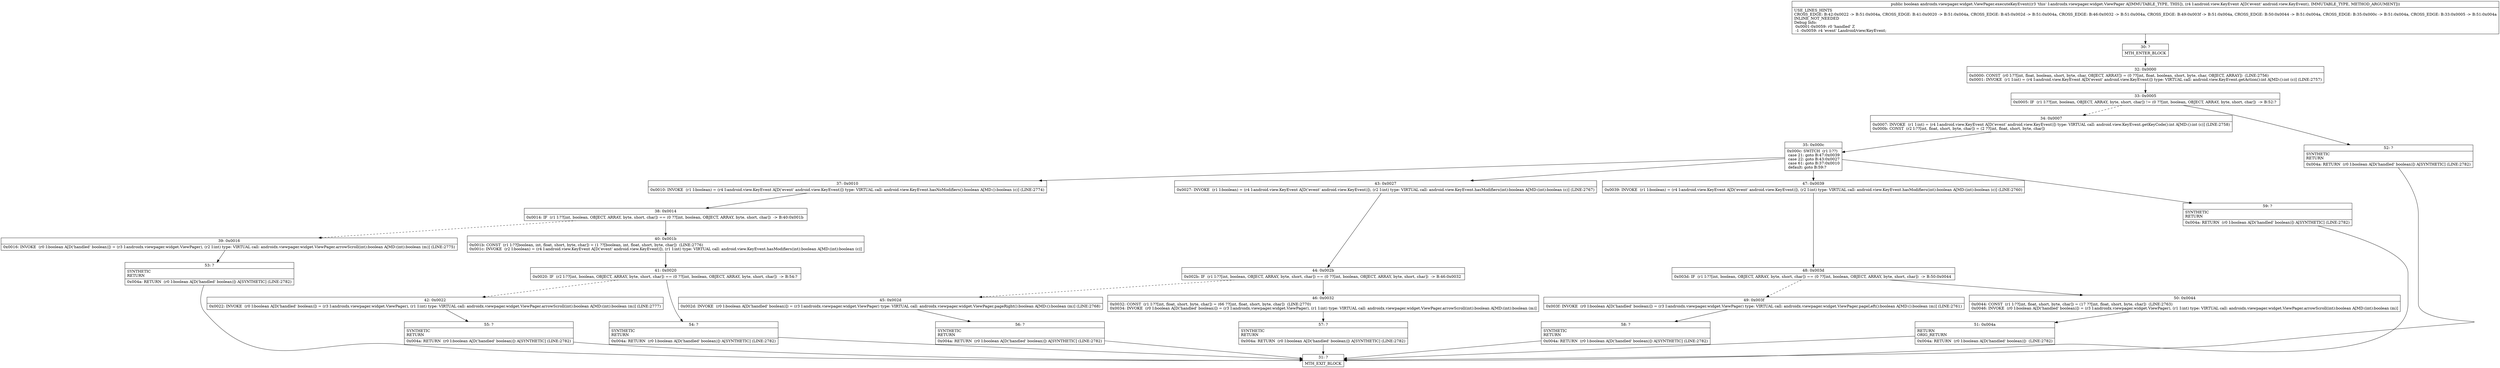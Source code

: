 digraph "CFG forandroidx.viewpager.widget.ViewPager.executeKeyEvent(Landroid\/view\/KeyEvent;)Z" {
Node_30 [shape=record,label="{30\:\ ?|MTH_ENTER_BLOCK\l}"];
Node_32 [shape=record,label="{32\:\ 0x0000|0x0000: CONST  (r0 I:??[int, float, boolean, short, byte, char, OBJECT, ARRAY]) = (0 ??[int, float, boolean, short, byte, char, OBJECT, ARRAY])  (LINE:2756)\l0x0001: INVOKE  (r1 I:int) = (r4 I:android.view.KeyEvent A[D('event' android.view.KeyEvent)]) type: VIRTUAL call: android.view.KeyEvent.getAction():int A[MD:():int (c)] (LINE:2757)\l}"];
Node_33 [shape=record,label="{33\:\ 0x0005|0x0005: IF  (r1 I:??[int, boolean, OBJECT, ARRAY, byte, short, char]) != (0 ??[int, boolean, OBJECT, ARRAY, byte, short, char])  \-\> B:52:? \l}"];
Node_34 [shape=record,label="{34\:\ 0x0007|0x0007: INVOKE  (r1 I:int) = (r4 I:android.view.KeyEvent A[D('event' android.view.KeyEvent)]) type: VIRTUAL call: android.view.KeyEvent.getKeyCode():int A[MD:():int (c)] (LINE:2758)\l0x000b: CONST  (r2 I:??[int, float, short, byte, char]) = (2 ??[int, float, short, byte, char]) \l}"];
Node_35 [shape=record,label="{35\:\ 0x000c|0x000c: SWITCH  (r1 I:??)\l case 21: goto B:47:0x0039\l case 22: goto B:43:0x0027\l case 61: goto B:37:0x0010\l default: goto B:59:? \l}"];
Node_37 [shape=record,label="{37\:\ 0x0010|0x0010: INVOKE  (r1 I:boolean) = (r4 I:android.view.KeyEvent A[D('event' android.view.KeyEvent)]) type: VIRTUAL call: android.view.KeyEvent.hasNoModifiers():boolean A[MD:():boolean (c)] (LINE:2774)\l}"];
Node_38 [shape=record,label="{38\:\ 0x0014|0x0014: IF  (r1 I:??[int, boolean, OBJECT, ARRAY, byte, short, char]) == (0 ??[int, boolean, OBJECT, ARRAY, byte, short, char])  \-\> B:40:0x001b \l}"];
Node_39 [shape=record,label="{39\:\ 0x0016|0x0016: INVOKE  (r0 I:boolean A[D('handled' boolean)]) = (r3 I:androidx.viewpager.widget.ViewPager), (r2 I:int) type: VIRTUAL call: androidx.viewpager.widget.ViewPager.arrowScroll(int):boolean A[MD:(int):boolean (m)] (LINE:2775)\l}"];
Node_53 [shape=record,label="{53\:\ ?|SYNTHETIC\lRETURN\l|0x004a: RETURN  (r0 I:boolean A[D('handled' boolean)]) A[SYNTHETIC] (LINE:2782)\l}"];
Node_31 [shape=record,label="{31\:\ ?|MTH_EXIT_BLOCK\l}"];
Node_40 [shape=record,label="{40\:\ 0x001b|0x001b: CONST  (r1 I:??[boolean, int, float, short, byte, char]) = (1 ??[boolean, int, float, short, byte, char])  (LINE:2776)\l0x001c: INVOKE  (r2 I:boolean) = (r4 I:android.view.KeyEvent A[D('event' android.view.KeyEvent)]), (r1 I:int) type: VIRTUAL call: android.view.KeyEvent.hasModifiers(int):boolean A[MD:(int):boolean (c)]\l}"];
Node_41 [shape=record,label="{41\:\ 0x0020|0x0020: IF  (r2 I:??[int, boolean, OBJECT, ARRAY, byte, short, char]) == (0 ??[int, boolean, OBJECT, ARRAY, byte, short, char])  \-\> B:54:? \l}"];
Node_42 [shape=record,label="{42\:\ 0x0022|0x0022: INVOKE  (r0 I:boolean A[D('handled' boolean)]) = (r3 I:androidx.viewpager.widget.ViewPager), (r1 I:int) type: VIRTUAL call: androidx.viewpager.widget.ViewPager.arrowScroll(int):boolean A[MD:(int):boolean (m)] (LINE:2777)\l}"];
Node_55 [shape=record,label="{55\:\ ?|SYNTHETIC\lRETURN\l|0x004a: RETURN  (r0 I:boolean A[D('handled' boolean)]) A[SYNTHETIC] (LINE:2782)\l}"];
Node_54 [shape=record,label="{54\:\ ?|SYNTHETIC\lRETURN\l|0x004a: RETURN  (r0 I:boolean A[D('handled' boolean)]) A[SYNTHETIC] (LINE:2782)\l}"];
Node_43 [shape=record,label="{43\:\ 0x0027|0x0027: INVOKE  (r1 I:boolean) = (r4 I:android.view.KeyEvent A[D('event' android.view.KeyEvent)]), (r2 I:int) type: VIRTUAL call: android.view.KeyEvent.hasModifiers(int):boolean A[MD:(int):boolean (c)] (LINE:2767)\l}"];
Node_44 [shape=record,label="{44\:\ 0x002b|0x002b: IF  (r1 I:??[int, boolean, OBJECT, ARRAY, byte, short, char]) == (0 ??[int, boolean, OBJECT, ARRAY, byte, short, char])  \-\> B:46:0x0032 \l}"];
Node_45 [shape=record,label="{45\:\ 0x002d|0x002d: INVOKE  (r0 I:boolean A[D('handled' boolean)]) = (r3 I:androidx.viewpager.widget.ViewPager) type: VIRTUAL call: androidx.viewpager.widget.ViewPager.pageRight():boolean A[MD:():boolean (m)] (LINE:2768)\l}"];
Node_56 [shape=record,label="{56\:\ ?|SYNTHETIC\lRETURN\l|0x004a: RETURN  (r0 I:boolean A[D('handled' boolean)]) A[SYNTHETIC] (LINE:2782)\l}"];
Node_46 [shape=record,label="{46\:\ 0x0032|0x0032: CONST  (r1 I:??[int, float, short, byte, char]) = (66 ??[int, float, short, byte, char])  (LINE:2770)\l0x0034: INVOKE  (r0 I:boolean A[D('handled' boolean)]) = (r3 I:androidx.viewpager.widget.ViewPager), (r1 I:int) type: VIRTUAL call: androidx.viewpager.widget.ViewPager.arrowScroll(int):boolean A[MD:(int):boolean (m)]\l}"];
Node_57 [shape=record,label="{57\:\ ?|SYNTHETIC\lRETURN\l|0x004a: RETURN  (r0 I:boolean A[D('handled' boolean)]) A[SYNTHETIC] (LINE:2782)\l}"];
Node_47 [shape=record,label="{47\:\ 0x0039|0x0039: INVOKE  (r1 I:boolean) = (r4 I:android.view.KeyEvent A[D('event' android.view.KeyEvent)]), (r2 I:int) type: VIRTUAL call: android.view.KeyEvent.hasModifiers(int):boolean A[MD:(int):boolean (c)] (LINE:2760)\l}"];
Node_48 [shape=record,label="{48\:\ 0x003d|0x003d: IF  (r1 I:??[int, boolean, OBJECT, ARRAY, byte, short, char]) == (0 ??[int, boolean, OBJECT, ARRAY, byte, short, char])  \-\> B:50:0x0044 \l}"];
Node_49 [shape=record,label="{49\:\ 0x003f|0x003f: INVOKE  (r0 I:boolean A[D('handled' boolean)]) = (r3 I:androidx.viewpager.widget.ViewPager) type: VIRTUAL call: androidx.viewpager.widget.ViewPager.pageLeft():boolean A[MD:():boolean (m)] (LINE:2761)\l}"];
Node_58 [shape=record,label="{58\:\ ?|SYNTHETIC\lRETURN\l|0x004a: RETURN  (r0 I:boolean A[D('handled' boolean)]) A[SYNTHETIC] (LINE:2782)\l}"];
Node_50 [shape=record,label="{50\:\ 0x0044|0x0044: CONST  (r1 I:??[int, float, short, byte, char]) = (17 ??[int, float, short, byte, char])  (LINE:2763)\l0x0046: INVOKE  (r0 I:boolean A[D('handled' boolean)]) = (r3 I:androidx.viewpager.widget.ViewPager), (r1 I:int) type: VIRTUAL call: androidx.viewpager.widget.ViewPager.arrowScroll(int):boolean A[MD:(int):boolean (m)]\l}"];
Node_51 [shape=record,label="{51\:\ 0x004a|RETURN\lORIG_RETURN\l|0x004a: RETURN  (r0 I:boolean A[D('handled' boolean)])  (LINE:2782)\l}"];
Node_59 [shape=record,label="{59\:\ ?|SYNTHETIC\lRETURN\l|0x004a: RETURN  (r0 I:boolean A[D('handled' boolean)]) A[SYNTHETIC] (LINE:2782)\l}"];
Node_52 [shape=record,label="{52\:\ ?|SYNTHETIC\lRETURN\l|0x004a: RETURN  (r0 I:boolean A[D('handled' boolean)]) A[SYNTHETIC] (LINE:2782)\l}"];
MethodNode[shape=record,label="{public boolean androidx.viewpager.widget.ViewPager.executeKeyEvent((r3 'this' I:androidx.viewpager.widget.ViewPager A[IMMUTABLE_TYPE, THIS]), (r4 I:android.view.KeyEvent A[D('event' android.view.KeyEvent), IMMUTABLE_TYPE, METHOD_ARGUMENT]))  | USE_LINES_HINTS\lCROSS_EDGE: B:42:0x0022 \-\> B:51:0x004a, CROSS_EDGE: B:41:0x0020 \-\> B:51:0x004a, CROSS_EDGE: B:45:0x002d \-\> B:51:0x004a, CROSS_EDGE: B:46:0x0032 \-\> B:51:0x004a, CROSS_EDGE: B:49:0x003f \-\> B:51:0x004a, CROSS_EDGE: B:50:0x0044 \-\> B:51:0x004a, CROSS_EDGE: B:35:0x000c \-\> B:51:0x004a, CROSS_EDGE: B:33:0x0005 \-\> B:51:0x004a\lINLINE_NOT_NEEDED\lDebug Info:\l  0x0001\-0x0059: r0 'handled' Z\l  \-1 \-0x0059: r4 'event' Landroid\/view\/KeyEvent;\l}"];
MethodNode -> Node_30;Node_30 -> Node_32;
Node_32 -> Node_33;
Node_33 -> Node_34[style=dashed];
Node_33 -> Node_52;
Node_34 -> Node_35;
Node_35 -> Node_37;
Node_35 -> Node_43;
Node_35 -> Node_47;
Node_35 -> Node_59;
Node_37 -> Node_38;
Node_38 -> Node_39[style=dashed];
Node_38 -> Node_40;
Node_39 -> Node_53;
Node_53 -> Node_31;
Node_40 -> Node_41;
Node_41 -> Node_42[style=dashed];
Node_41 -> Node_54;
Node_42 -> Node_55;
Node_55 -> Node_31;
Node_54 -> Node_31;
Node_43 -> Node_44;
Node_44 -> Node_45[style=dashed];
Node_44 -> Node_46;
Node_45 -> Node_56;
Node_56 -> Node_31;
Node_46 -> Node_57;
Node_57 -> Node_31;
Node_47 -> Node_48;
Node_48 -> Node_49[style=dashed];
Node_48 -> Node_50;
Node_49 -> Node_58;
Node_58 -> Node_31;
Node_50 -> Node_51;
Node_51 -> Node_31;
Node_59 -> Node_31;
Node_52 -> Node_31;
}

